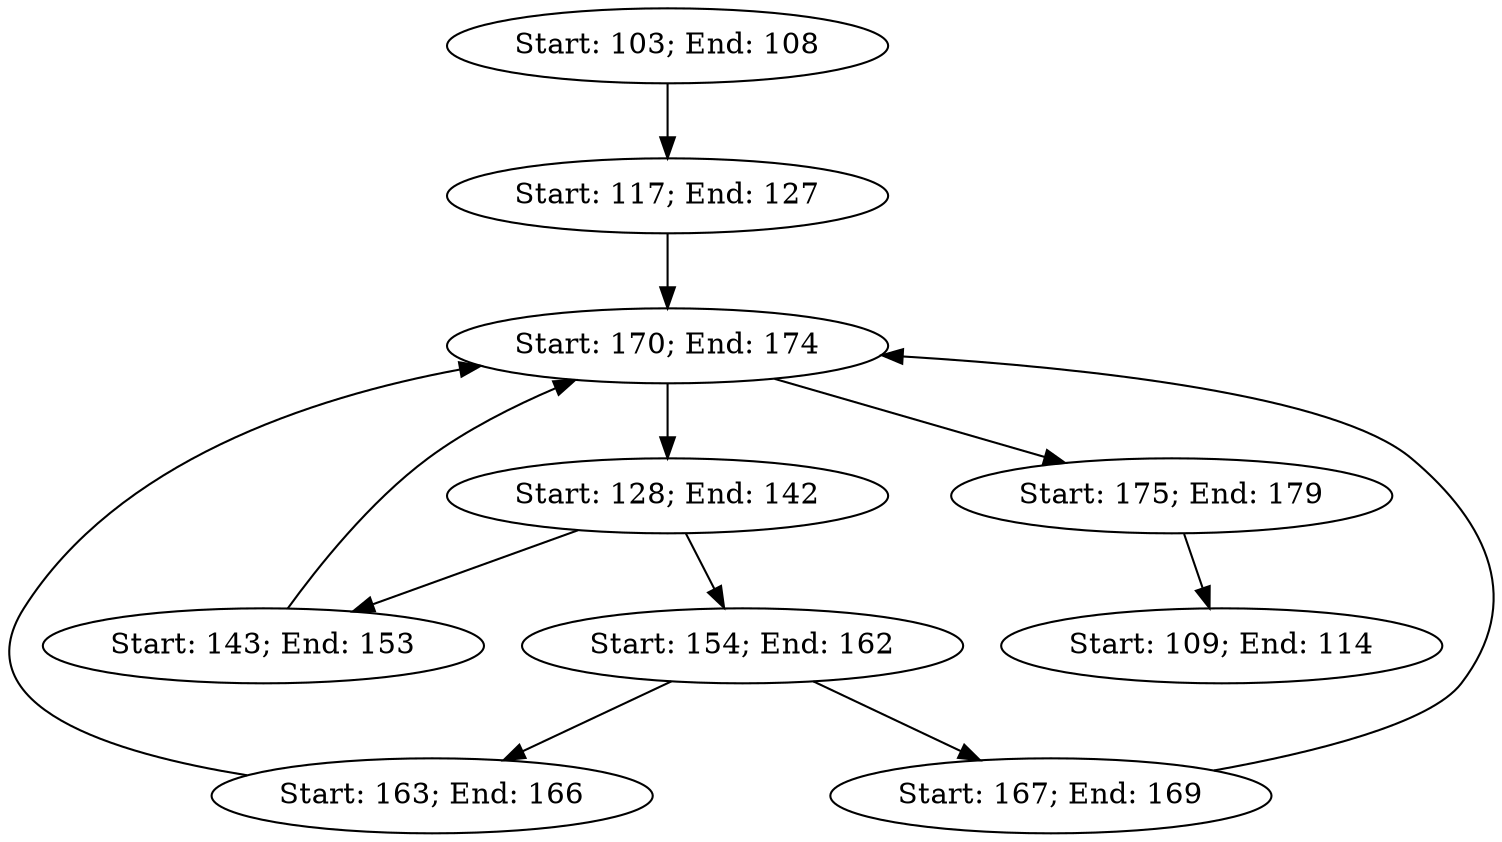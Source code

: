 strict digraph "" {
	node [label="\N"];
	0	[block="Basic Block starting at line 103 with 6 instructions",
		label="Start: 103; End: 108"];
	2	[block="Basic Block starting at line 117 with 11 instructions",
		label="Start: 117; End: 127"];
	0 -> 2;
	1	[block="Basic Block starting at line 109 with 6 instructions",
		label="Start: 109; End: 114"];
	8	[block="Basic Block starting at line 170 with 5 instructions",
		label="Start: 170; End: 174"];
	2 -> 8;
	3	[block="Basic Block starting at line 128 with 15 instructions",
		label="Start: 128; End: 142"];
	4	[block="Basic Block starting at line 143 with 11 instructions",
		label="Start: 143; End: 153"];
	3 -> 4;
	5	[block="Basic Block starting at line 154 with 9 instructions",
		label="Start: 154; End: 162"];
	3 -> 5;
	4 -> 8;
	6	[block="Basic Block starting at line 163 with 4 instructions",
		label="Start: 163; End: 166"];
	5 -> 6;
	7	[block="Basic Block starting at line 167 with 3 instructions",
		label="Start: 167; End: 169"];
	5 -> 7;
	6 -> 8;
	7 -> 8;
	8 -> 3;
	9	[block="Basic Block starting at line 175 with 5 instructions",
		label="Start: 175; End: 179"];
	8 -> 9;
	9 -> 1;
}
